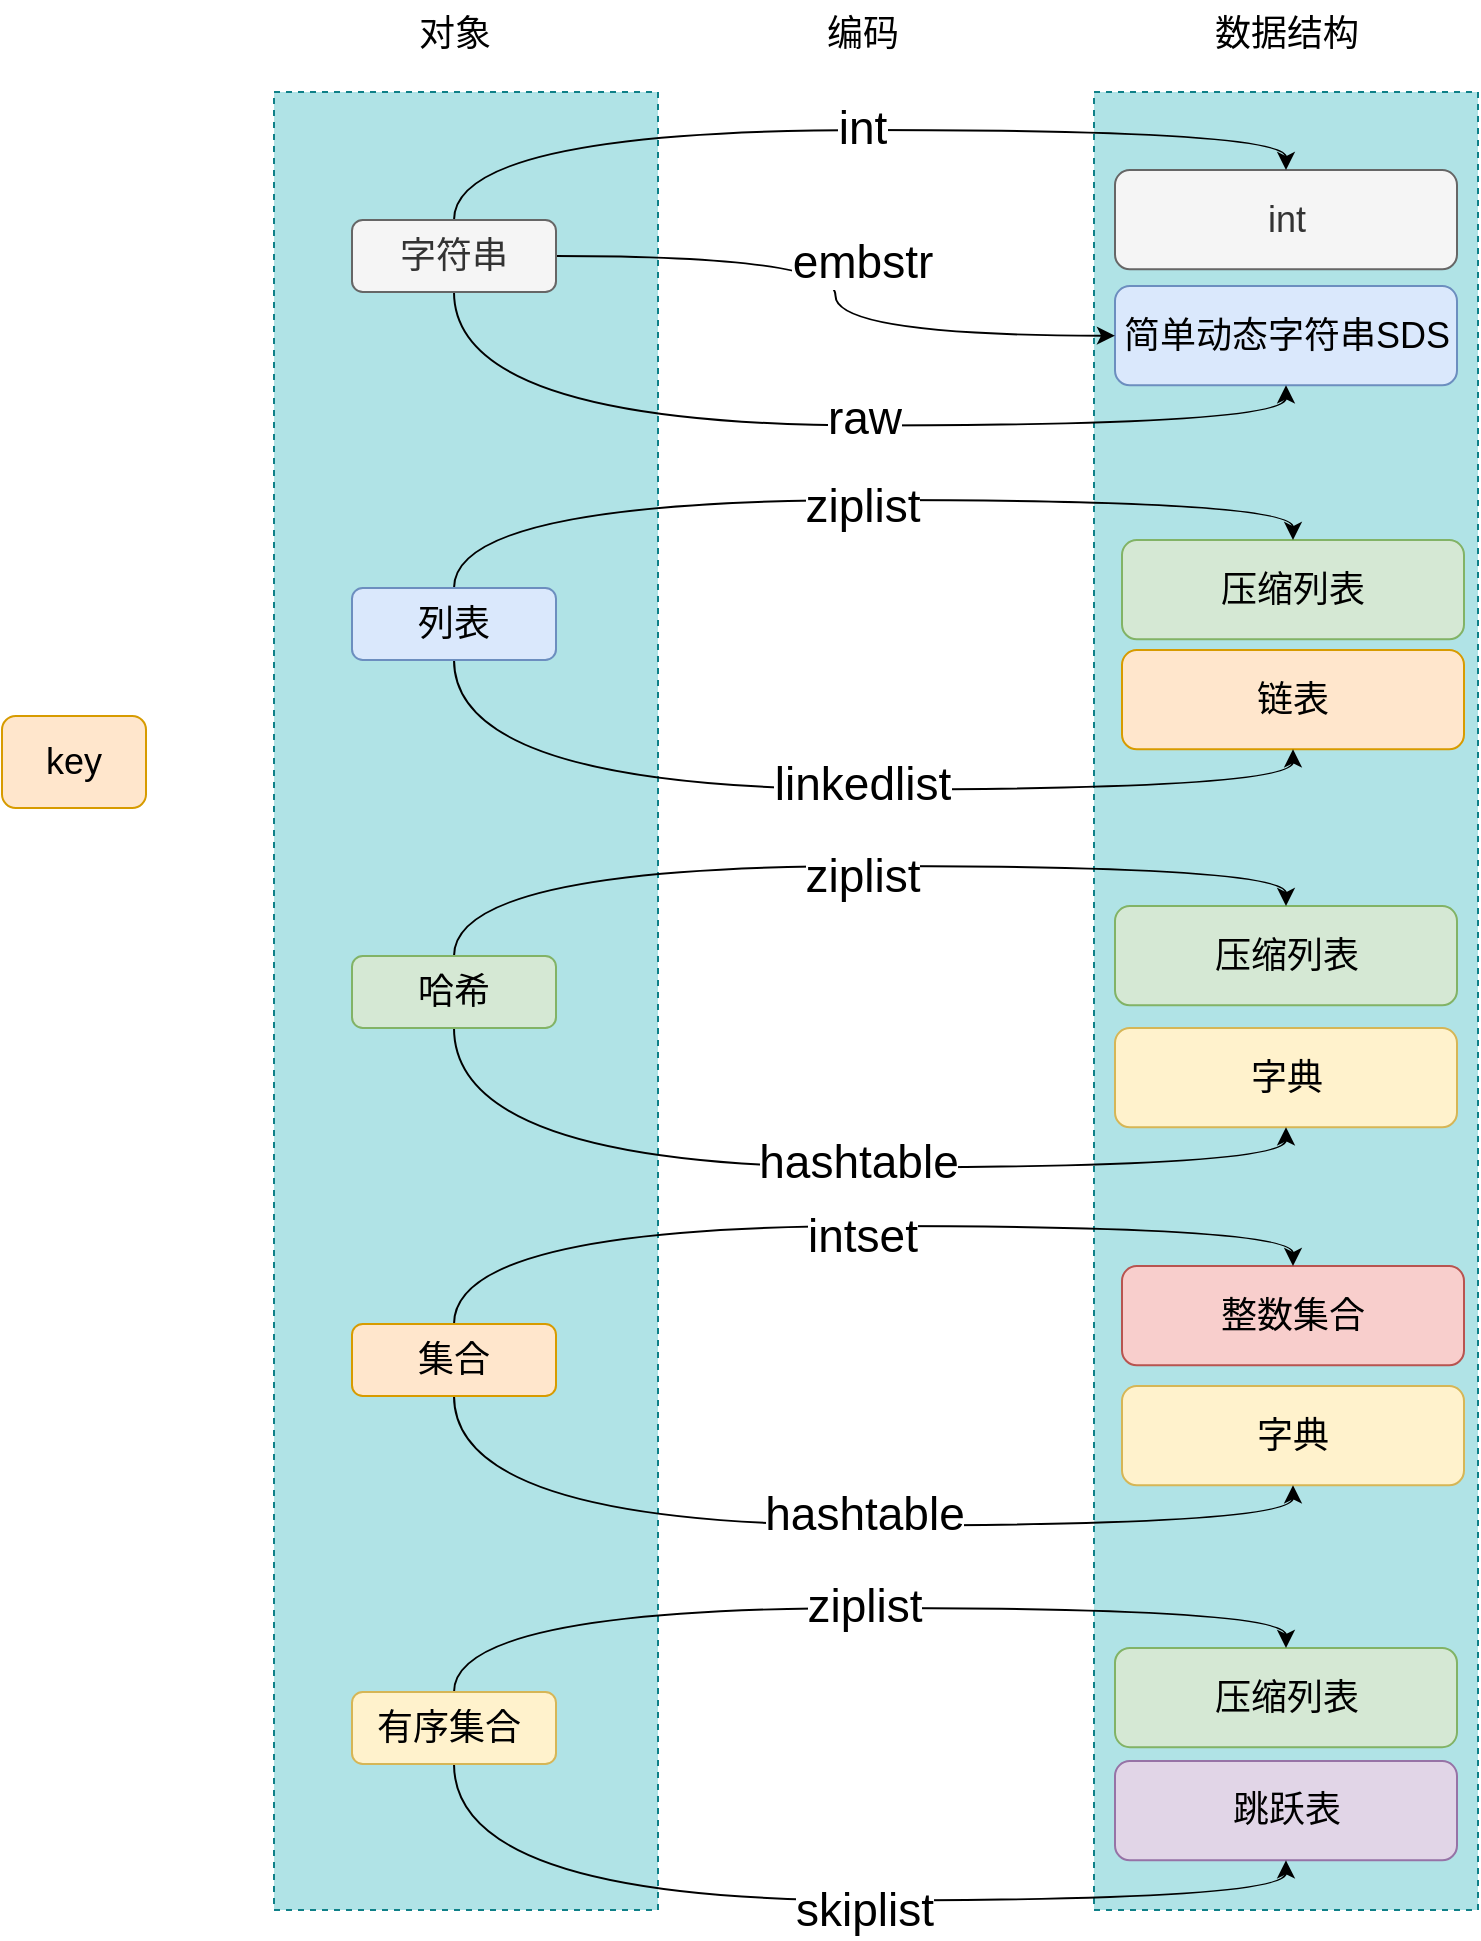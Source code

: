 <mxfile version="20.4.1" type="device" pages="2"><diagram id="enDs-SpCIi7sWD6MNONb" name="第 1 页"><mxGraphModel dx="1221" dy="1757" grid="0" gridSize="10" guides="1" tooltips="1" connect="1" arrows="1" fold="1" page="1" pageScale="1" pageWidth="827" pageHeight="1169" background="none" math="0" shadow="0"><root><mxCell id="0"/><mxCell id="1" parent="0"/><mxCell id="MRyc9HXfgmj62lFhVA6--11" value="" style="rounded=0;whiteSpace=wrap;html=1;hachureGap=4;jiggle=2;fontFamily=Architects Daughter;fontSource=https%3A%2F%2Ffonts.googleapis.com%2Fcss%3Ffamily%3DArchitects%2BDaughter;fontSize=20;dashed=1;fillColor=#b0e3e6;strokeColor=#0e8088;" vertex="1" parent="1"><mxGeometry x="556" y="-92" width="192" height="909" as="geometry"/></mxCell><mxCell id="MRyc9HXfgmj62lFhVA6--18" value="链表" style="rounded=1;whiteSpace=wrap;html=1;fontSize=18;fillColor=#ffe6cc;strokeColor=#d79b00;" vertex="1" parent="MRyc9HXfgmj62lFhVA6--11"><mxGeometry x="14" y="279.0" width="171" height="49.657" as="geometry"/></mxCell><mxCell id="MRyc9HXfgmj62lFhVA6--19" value="压缩列表" style="rounded=1;whiteSpace=wrap;html=1;fontSize=18;fillColor=#d5e8d4;strokeColor=#82b366;" vertex="1" parent="MRyc9HXfgmj62lFhVA6--11"><mxGeometry x="10.5" y="407.001" width="171" height="49.657" as="geometry"/></mxCell><mxCell id="MRyc9HXfgmj62lFhVA6--20" value="字典" style="rounded=1;whiteSpace=wrap;html=1;fontSize=18;fillColor=#fff2cc;strokeColor=#d6b656;" vertex="1" parent="MRyc9HXfgmj62lFhVA6--11"><mxGeometry x="10.5" y="468.002" width="171" height="49.657" as="geometry"/></mxCell><mxCell id="MRyc9HXfgmj62lFhVA6--21" value="整数集合" style="rounded=1;whiteSpace=wrap;html=1;fontSize=18;fillColor=#f8cecc;strokeColor=#b85450;" vertex="1" parent="MRyc9HXfgmj62lFhVA6--11"><mxGeometry x="14" y="587.003" width="171" height="49.657" as="geometry"/></mxCell><mxCell id="MRyc9HXfgmj62lFhVA6--23" value="字典" style="rounded=1;whiteSpace=wrap;html=1;fontSize=18;fillColor=#fff2cc;strokeColor=#d6b656;" vertex="1" parent="MRyc9HXfgmj62lFhVA6--11"><mxGeometry x="14" y="646.997" width="171" height="49.657" as="geometry"/></mxCell><mxCell id="MRyc9HXfgmj62lFhVA6--24" value="压缩列表" style="rounded=1;whiteSpace=wrap;html=1;fontSize=18;fillColor=#d5e8d4;strokeColor=#82b366;" vertex="1" parent="MRyc9HXfgmj62lFhVA6--11"><mxGeometry x="10.5" y="777.961" width="171" height="49.657" as="geometry"/></mxCell><mxCell id="MRyc9HXfgmj62lFhVA6--39" value="跳跃表" style="rounded=1;whiteSpace=wrap;html=1;fontSize=18;fillColor=#e1d5e7;strokeColor=#9673a6;" vertex="1" parent="MRyc9HXfgmj62lFhVA6--11"><mxGeometry x="10.5" y="834.514" width="171" height="49.657" as="geometry"/></mxCell><mxCell id="MRyc9HXfgmj62lFhVA6--16" value="简单动态字符串SDS" style="rounded=1;whiteSpace=wrap;html=1;fontSize=18;fillColor=#dae8fc;strokeColor=#6c8ebf;" vertex="1" parent="MRyc9HXfgmj62lFhVA6--11"><mxGeometry x="10.5" y="96.995" width="171" height="49.657" as="geometry"/></mxCell><mxCell id="MRyc9HXfgmj62lFhVA6--15" value="int" style="rounded=1;whiteSpace=wrap;html=1;fontSize=18;fillColor=#f5f5f5;fontColor=#333333;strokeColor=#666666;" vertex="1" parent="MRyc9HXfgmj62lFhVA6--11"><mxGeometry x="10.5" y="39.003" width="171" height="49.657" as="geometry"/></mxCell><mxCell id="MRyc9HXfgmj62lFhVA6--17" value="压缩列表" style="rounded=1;whiteSpace=wrap;html=1;fontSize=18;fillColor=#d5e8d4;strokeColor=#82b366;" vertex="1" parent="MRyc9HXfgmj62lFhVA6--11"><mxGeometry x="14" y="224.001" width="171" height="49.657" as="geometry"/></mxCell><mxCell id="MRyc9HXfgmj62lFhVA6--12" value="" style="rounded=0;whiteSpace=wrap;html=1;hachureGap=4;jiggle=2;fontFamily=Architects Daughter;fontSource=https%3A%2F%2Ffonts.googleapis.com%2Fcss%3Ffamily%3DArchitects%2BDaughter;fontSize=20;dashed=1;fillColor=#b0e3e6;strokeColor=#0e8088;" vertex="1" parent="1"><mxGeometry x="146" y="-92" width="192" height="909" as="geometry"/></mxCell><mxCell id="MRyc9HXfgmj62lFhVA6--2" value="key" style="rounded=1;whiteSpace=wrap;html=1;fontSize=18;fillColor=#ffe6cc;strokeColor=#d79b00;" vertex="1" parent="1"><mxGeometry x="10" y="220" width="72" height="46" as="geometry"/></mxCell><mxCell id="MRyc9HXfgmj62lFhVA6--5" value="对象" style="text;html=1;resizable=0;autosize=1;align=center;verticalAlign=middle;points=[];fillColor=none;strokeColor=none;rounded=0;fontSize=18;" vertex="1" parent="1"><mxGeometry x="209" y="-138" width="54" height="34" as="geometry"/></mxCell><mxCell id="MRyc9HXfgmj62lFhVA6--40" style="edgeStyle=orthogonalEdgeStyle;rounded=0;orthogonalLoop=1;jettySize=auto;html=1;entryX=0.5;entryY=0;entryDx=0;entryDy=0;fontSize=18;strokeColor=default;curved=1;exitX=0.5;exitY=0;exitDx=0;exitDy=0;" edge="1" parent="1" source="MRyc9HXfgmj62lFhVA6--6" target="MRyc9HXfgmj62lFhVA6--15"><mxGeometry relative="1" as="geometry"/></mxCell><mxCell id="MRyc9HXfgmj62lFhVA6--41" value="int" style="edgeLabel;html=1;align=center;verticalAlign=middle;resizable=0;points=[];fontSize=23;" vertex="1" connectable="0" parent="MRyc9HXfgmj62lFhVA6--40"><mxGeometry x="-0.153" y="-2" relative="1" as="geometry"><mxPoint x="45" y="-3" as="offset"/></mxGeometry></mxCell><mxCell id="MRyc9HXfgmj62lFhVA6--43" style="edgeStyle=orthogonalEdgeStyle;curved=1;rounded=0;orthogonalLoop=1;jettySize=auto;html=1;strokeColor=default;fontSize=23;entryX=0.5;entryY=1;entryDx=0;entryDy=0;exitX=0.5;exitY=1;exitDx=0;exitDy=0;" edge="1" parent="1" source="MRyc9HXfgmj62lFhVA6--6" target="MRyc9HXfgmj62lFhVA6--16"><mxGeometry relative="1" as="geometry"><mxPoint x="371" y="70" as="sourcePoint"/><mxPoint x="513" y="122" as="targetPoint"/></mxGeometry></mxCell><mxCell id="MRyc9HXfgmj62lFhVA6--44" value="raw" style="edgeLabel;html=1;align=center;verticalAlign=middle;resizable=0;points=[];fontSize=23;" vertex="1" connectable="0" parent="MRyc9HXfgmj62lFhVA6--43"><mxGeometry x="0.345" y="1" relative="1" as="geometry"><mxPoint x="-67" y="-3" as="offset"/></mxGeometry></mxCell><mxCell id="MRyc9HXfgmj62lFhVA6--45" style="edgeStyle=orthogonalEdgeStyle;curved=1;rounded=0;orthogonalLoop=1;jettySize=auto;html=1;strokeColor=default;fontSize=23;entryX=0;entryY=0.5;entryDx=0;entryDy=0;" edge="1" parent="1" source="MRyc9HXfgmj62lFhVA6--6" target="MRyc9HXfgmj62lFhVA6--16"><mxGeometry relative="1" as="geometry"><mxPoint x="484" y="11" as="targetPoint"/></mxGeometry></mxCell><mxCell id="MRyc9HXfgmj62lFhVA6--46" value="embstr" style="edgeLabel;html=1;align=center;verticalAlign=middle;resizable=0;points=[];fontSize=23;" vertex="1" connectable="0" parent="MRyc9HXfgmj62lFhVA6--45"><mxGeometry x="-0.067" y="-4" relative="1" as="geometry"><mxPoint x="17" y="-7" as="offset"/></mxGeometry></mxCell><mxCell id="MRyc9HXfgmj62lFhVA6--6" value="字符串" style="rounded=1;whiteSpace=wrap;html=1;fontSize=18;fillColor=#f5f5f5;fontColor=#333333;strokeColor=#666666;" vertex="1" parent="1"><mxGeometry x="185" y="-28" width="102" height="36" as="geometry"/></mxCell><mxCell id="MRyc9HXfgmj62lFhVA6--56" style="edgeStyle=orthogonalEdgeStyle;curved=1;rounded=0;orthogonalLoop=1;jettySize=auto;html=1;entryX=0.5;entryY=0;entryDx=0;entryDy=0;strokeColor=default;fontSize=23;exitX=0.5;exitY=0;exitDx=0;exitDy=0;" edge="1" parent="1" source="MRyc9HXfgmj62lFhVA6--7" target="MRyc9HXfgmj62lFhVA6--19"><mxGeometry relative="1" as="geometry"/></mxCell><mxCell id="MRyc9HXfgmj62lFhVA6--60" value="ziplist" style="edgeLabel;html=1;align=center;verticalAlign=middle;resizable=0;points=[];fontSize=23;" vertex="1" connectable="0" parent="MRyc9HXfgmj62lFhVA6--56"><mxGeometry x="0.118" y="-2" relative="1" as="geometry"><mxPoint x="-20" y="3" as="offset"/></mxGeometry></mxCell><mxCell id="MRyc9HXfgmj62lFhVA6--57" style="edgeStyle=orthogonalEdgeStyle;curved=1;rounded=0;orthogonalLoop=1;jettySize=auto;html=1;entryX=0.5;entryY=1;entryDx=0;entryDy=0;strokeColor=default;fontSize=23;exitX=0.5;exitY=1;exitDx=0;exitDy=0;" edge="1" parent="1" source="MRyc9HXfgmj62lFhVA6--7" target="MRyc9HXfgmj62lFhVA6--20"><mxGeometry relative="1" as="geometry"/></mxCell><mxCell id="MRyc9HXfgmj62lFhVA6--61" value="hashtable" style="edgeLabel;html=1;align=center;verticalAlign=middle;resizable=0;points=[];fontSize=23;" vertex="1" connectable="0" parent="MRyc9HXfgmj62lFhVA6--57"><mxGeometry x="0.126" y="2" relative="1" as="geometry"><mxPoint x="-13" y="-1" as="offset"/></mxGeometry></mxCell><mxCell id="MRyc9HXfgmj62lFhVA6--7" value="哈希" style="rounded=1;whiteSpace=wrap;html=1;fontSize=18;fillColor=#d5e8d4;strokeColor=#82b366;" vertex="1" parent="1"><mxGeometry x="185" y="340" width="102" height="36" as="geometry"/></mxCell><mxCell id="MRyc9HXfgmj62lFhVA6--52" style="edgeStyle=orthogonalEdgeStyle;curved=1;rounded=0;orthogonalLoop=1;jettySize=auto;html=1;entryX=0.5;entryY=1;entryDx=0;entryDy=0;strokeColor=default;fontSize=23;exitX=0.5;exitY=1;exitDx=0;exitDy=0;" edge="1" parent="1" source="MRyc9HXfgmj62lFhVA6--8" target="MRyc9HXfgmj62lFhVA6--18"><mxGeometry relative="1" as="geometry"/></mxCell><mxCell id="MRyc9HXfgmj62lFhVA6--55" value="linkedlist" style="edgeLabel;html=1;align=center;verticalAlign=middle;resizable=0;points=[];fontSize=23;" vertex="1" connectable="0" parent="MRyc9HXfgmj62lFhVA6--52"><mxGeometry x="0.137" y="3" relative="1" as="geometry"><mxPoint x="-18" as="offset"/></mxGeometry></mxCell><mxCell id="MRyc9HXfgmj62lFhVA6--53" style="edgeStyle=orthogonalEdgeStyle;curved=1;rounded=0;orthogonalLoop=1;jettySize=auto;html=1;entryX=0.5;entryY=0;entryDx=0;entryDy=0;strokeColor=default;fontSize=23;exitX=0.5;exitY=0;exitDx=0;exitDy=0;" edge="1" parent="1" source="MRyc9HXfgmj62lFhVA6--8" target="MRyc9HXfgmj62lFhVA6--17"><mxGeometry relative="1" as="geometry"/></mxCell><mxCell id="MRyc9HXfgmj62lFhVA6--54" value="ziplist" style="edgeLabel;html=1;align=center;verticalAlign=middle;resizable=0;points=[];fontSize=23;" vertex="1" connectable="0" parent="MRyc9HXfgmj62lFhVA6--53"><mxGeometry x="0.143" y="-5" relative="1" as="geometry"><mxPoint x="-29" y="-2" as="offset"/></mxGeometry></mxCell><mxCell id="MRyc9HXfgmj62lFhVA6--8" value="列表" style="rounded=1;whiteSpace=wrap;html=1;fontSize=18;fillColor=#dae8fc;strokeColor=#6c8ebf;" vertex="1" parent="1"><mxGeometry x="185" y="156" width="102" height="36" as="geometry"/></mxCell><mxCell id="MRyc9HXfgmj62lFhVA6--62" style="edgeStyle=orthogonalEdgeStyle;curved=1;rounded=0;orthogonalLoop=1;jettySize=auto;html=1;entryX=0.5;entryY=0;entryDx=0;entryDy=0;strokeColor=default;fontSize=23;exitX=0.5;exitY=0;exitDx=0;exitDy=0;" edge="1" parent="1" source="MRyc9HXfgmj62lFhVA6--9" target="MRyc9HXfgmj62lFhVA6--21"><mxGeometry relative="1" as="geometry"/></mxCell><mxCell id="MRyc9HXfgmj62lFhVA6--64" value="intset" style="edgeLabel;html=1;align=center;verticalAlign=middle;resizable=0;points=[];fontSize=23;" vertex="1" connectable="0" parent="MRyc9HXfgmj62lFhVA6--62"><mxGeometry x="0.167" relative="1" as="geometry"><mxPoint x="-32" y="5" as="offset"/></mxGeometry></mxCell><mxCell id="MRyc9HXfgmj62lFhVA6--63" style="edgeStyle=orthogonalEdgeStyle;curved=1;rounded=0;orthogonalLoop=1;jettySize=auto;html=1;entryX=0.5;entryY=1;entryDx=0;entryDy=0;strokeColor=default;fontSize=23;exitX=0.5;exitY=1;exitDx=0;exitDy=0;" edge="1" parent="1" source="MRyc9HXfgmj62lFhVA6--9" target="MRyc9HXfgmj62lFhVA6--23"><mxGeometry relative="1" as="geometry"/></mxCell><mxCell id="MRyc9HXfgmj62lFhVA6--65" value="hashtable" style="edgeLabel;html=1;align=center;verticalAlign=middle;resizable=0;points=[];fontSize=23;" vertex="1" connectable="0" parent="MRyc9HXfgmj62lFhVA6--63"><mxGeometry x="0.174" y="5" relative="1" as="geometry"><mxPoint x="-27" y="-1" as="offset"/></mxGeometry></mxCell><mxCell id="MRyc9HXfgmj62lFhVA6--9" value="集合" style="rounded=1;whiteSpace=wrap;html=1;fontSize=18;fillColor=#ffe6cc;strokeColor=#d79b00;" vertex="1" parent="1"><mxGeometry x="185" y="524" width="102" height="36" as="geometry"/></mxCell><mxCell id="MRyc9HXfgmj62lFhVA6--66" style="edgeStyle=orthogonalEdgeStyle;curved=1;rounded=0;orthogonalLoop=1;jettySize=auto;html=1;entryX=0.5;entryY=0;entryDx=0;entryDy=0;strokeColor=default;fontSize=23;exitX=0.5;exitY=0;exitDx=0;exitDy=0;" edge="1" parent="1" source="MRyc9HXfgmj62lFhVA6--10" target="MRyc9HXfgmj62lFhVA6--24"><mxGeometry relative="1" as="geometry"/></mxCell><mxCell id="MRyc9HXfgmj62lFhVA6--68" value="ziplist" style="edgeLabel;html=1;align=center;verticalAlign=middle;resizable=0;points=[];fontSize=23;" vertex="1" connectable="0" parent="MRyc9HXfgmj62lFhVA6--66"><mxGeometry x="0.148" y="-1" relative="1" as="geometry"><mxPoint x="-28" y="-2" as="offset"/></mxGeometry></mxCell><mxCell id="MRyc9HXfgmj62lFhVA6--67" style="edgeStyle=orthogonalEdgeStyle;curved=1;rounded=0;orthogonalLoop=1;jettySize=auto;html=1;entryX=0.5;entryY=1;entryDx=0;entryDy=0;strokeColor=default;fontSize=23;exitX=0.5;exitY=1;exitDx=0;exitDy=0;" edge="1" parent="1" source="MRyc9HXfgmj62lFhVA6--10" target="MRyc9HXfgmj62lFhVA6--39"><mxGeometry relative="1" as="geometry"/></mxCell><mxCell id="MRyc9HXfgmj62lFhVA6--69" value="skiplist" style="edgeLabel;html=1;align=center;verticalAlign=middle;resizable=0;points=[];fontSize=23;" vertex="1" connectable="0" parent="MRyc9HXfgmj62lFhVA6--67"><mxGeometry x="0.197" y="-3" relative="1" as="geometry"><mxPoint x="-29" y="2" as="offset"/></mxGeometry></mxCell><mxCell id="MRyc9HXfgmj62lFhVA6--10" value="有序集合&amp;nbsp;" style="rounded=1;whiteSpace=wrap;html=1;fontSize=18;fillColor=#fff2cc;strokeColor=#d6b656;" vertex="1" parent="1"><mxGeometry x="185" y="708" width="102" height="36" as="geometry"/></mxCell><mxCell id="MRyc9HXfgmj62lFhVA6--13" value="编码" style="text;html=1;resizable=0;autosize=1;align=center;verticalAlign=middle;points=[];fillColor=none;strokeColor=none;rounded=0;fontSize=18;" vertex="1" parent="1"><mxGeometry x="413" y="-138" width="54" height="34" as="geometry"/></mxCell><mxCell id="MRyc9HXfgmj62lFhVA6--14" value="数据结构" style="text;html=1;resizable=0;autosize=1;align=center;verticalAlign=middle;points=[];fillColor=none;strokeColor=none;rounded=0;fontSize=18;" vertex="1" parent="1"><mxGeometry x="607" y="-138" width="90" height="34" as="geometry"/></mxCell></root></mxGraphModel></diagram><diagram id="zonrnD2dn6ucmDW_kast" name="第 2 页"><mxGraphModel dx="865" dy="417" grid="0" gridSize="10" guides="1" tooltips="1" connect="1" arrows="1" fold="1" page="1" pageScale="1" pageWidth="827" pageHeight="1169" math="0" shadow="0"><root><mxCell id="0"/><mxCell id="1" parent="0"/><mxCell id="L5-EIAXa2NwW2NLvPYeQ-42" value="" style="group" vertex="1" connectable="0" parent="1"><mxGeometry x="142" y="54" width="321" height="200" as="geometry"/></mxCell><mxCell id="L5-EIAXa2NwW2NLvPYeQ-28" value="" style="rounded=0;whiteSpace=wrap;html=1;fontSize=18;strokeWidth=2;" vertex="1" parent="L5-EIAXa2NwW2NLvPYeQ-42"><mxGeometry width="321" height="200.0" as="geometry"/></mxCell><mxCell id="L5-EIAXa2NwW2NLvPYeQ-30" value="" style="line;strokeWidth=2;html=1;fontSize=18;" vertex="1" parent="L5-EIAXa2NwW2NLvPYeQ-42"><mxGeometry y="32.0" width="321" height="10.0" as="geometry"/></mxCell><mxCell id="L5-EIAXa2NwW2NLvPYeQ-39" value="" style="line;strokeWidth=2;html=1;fontSize=18;" vertex="1" parent="L5-EIAXa2NwW2NLvPYeQ-42"><mxGeometry y="74.0" width="321" height="10.0" as="geometry"/></mxCell><mxCell id="L5-EIAXa2NwW2NLvPYeQ-40" value="" style="line;strokeWidth=2;html=1;fontSize=18;" vertex="1" parent="L5-EIAXa2NwW2NLvPYeQ-42"><mxGeometry y="117" width="321" height="10.0" as="geometry"/></mxCell><mxCell id="L5-EIAXa2NwW2NLvPYeQ-41" value="" style="line;strokeWidth=2;html=1;fontSize=18;" vertex="1" parent="L5-EIAXa2NwW2NLvPYeQ-42"><mxGeometry y="159" width="321" height="10.0" as="geometry"/></mxCell><mxCell id="L5-EIAXa2NwW2NLvPYeQ-32" value="redisObject" style="text;html=1;align=center;verticalAlign=middle;resizable=0;points=[];autosize=1;strokeColor=none;fillColor=none;fontSize=18;" vertex="1" parent="1"><mxGeometry x="247" y="56" width="109" height="34" as="geometry"/></mxCell><mxCell id="L5-EIAXa2NwW2NLvPYeQ-33" value="type&amp;nbsp; REDIS_STRING" style="text;html=1;align=center;verticalAlign=middle;resizable=0;points=[];autosize=1;strokeColor=none;fillColor=none;fontSize=18;" vertex="1" parent="1"><mxGeometry x="202" y="95" width="195" height="34" as="geometry"/></mxCell><mxCell id="L5-EIAXa2NwW2NLvPYeQ-34" value="encode&amp;nbsp; REDIS_ENCODEING_INT" style="text;html=1;align=center;verticalAlign=middle;resizable=0;points=[];autosize=1;strokeColor=none;fillColor=none;fontSize=18;" vertex="1" parent="1"><mxGeometry x="150" y="135" width="300" height="34" as="geometry"/></mxCell><mxCell id="L5-EIAXa2NwW2NLvPYeQ-36" value="ptr" style="text;html=1;align=center;verticalAlign=middle;resizable=0;points=[];autosize=1;strokeColor=none;fillColor=none;fontSize=18;" vertex="1" parent="1"><mxGeometry x="281" y="178" width="39" height="34" as="geometry"/></mxCell><mxCell id="L5-EIAXa2NwW2NLvPYeQ-37" value="...." style="text;html=1;align=center;verticalAlign=middle;resizable=0;points=[];autosize=1;strokeColor=none;fillColor=none;fontSize=18;" vertex="1" parent="1"><mxGeometry x="282" y="213" width="38" height="34" as="geometry"/></mxCell><mxCell id="L5-EIAXa2NwW2NLvPYeQ-44" value="" style="endArrow=classic;html=1;rounded=0;strokeColor=default;fontSize=18;curved=1;" edge="1" parent="1"><mxGeometry width="50" height="50" relative="1" as="geometry"><mxPoint x="463" y="197" as="sourcePoint"/><mxPoint x="535" y="197" as="targetPoint"/></mxGeometry></mxCell><mxCell id="L5-EIAXa2NwW2NLvPYeQ-45" value="10086" style="text;html=1;align=center;verticalAlign=middle;resizable=0;points=[];autosize=1;strokeColor=none;fillColor=none;fontSize=18;" vertex="1" parent="1"><mxGeometry x="533" y="178" width="68" height="34" as="geometry"/></mxCell></root></mxGraphModel></diagram></mxfile>
